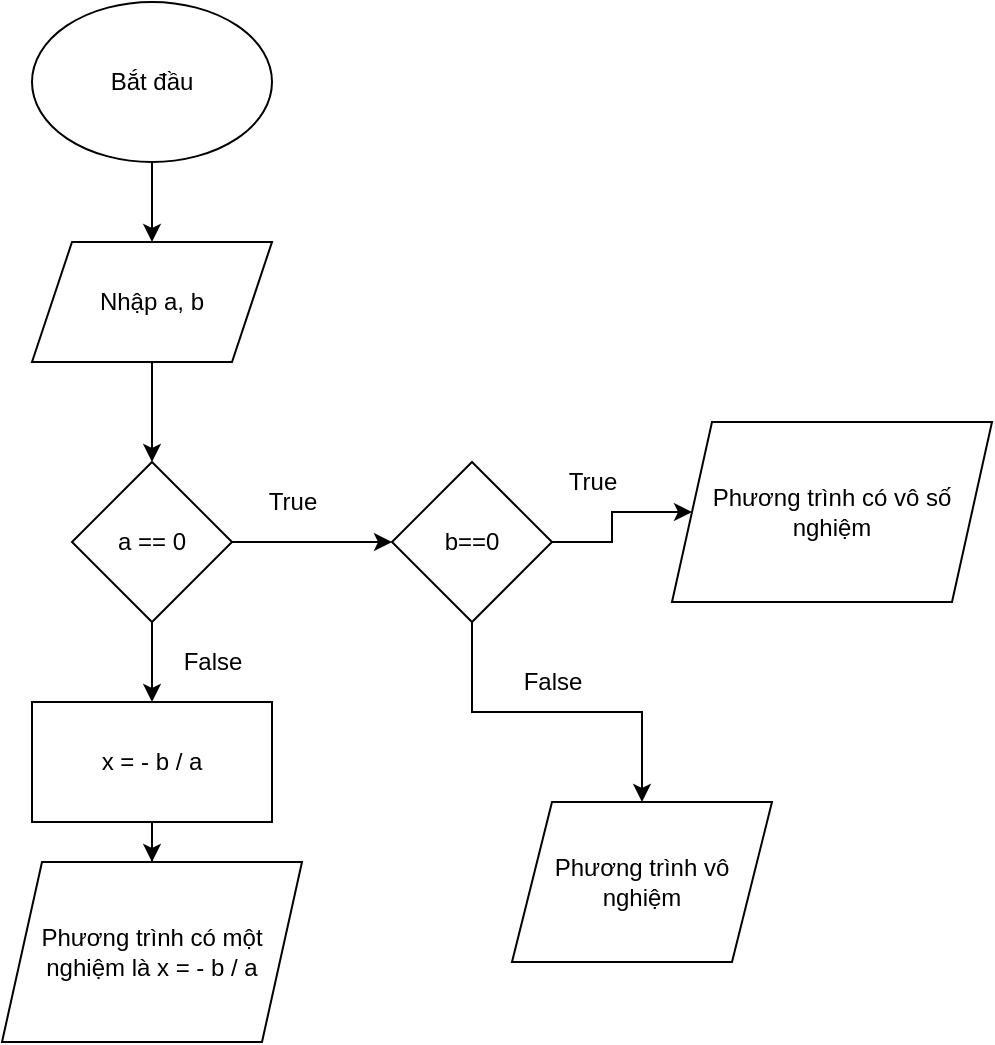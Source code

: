 <mxfile version="15.2.7" type="github">
  <diagram id="ubj5kL2r5rRX_sxs1-jX" name="Page-1">
    <mxGraphModel dx="1422" dy="794" grid="1" gridSize="10" guides="1" tooltips="1" connect="1" arrows="1" fold="1" page="1" pageScale="1" pageWidth="827" pageHeight="1169" math="0" shadow="0">
      <root>
        <mxCell id="0" />
        <mxCell id="1" parent="0" />
        <mxCell id="CR0ah9bztvhGC5T3OoMS-6" value="" style="edgeStyle=orthogonalEdgeStyle;rounded=0;orthogonalLoop=1;jettySize=auto;html=1;" edge="1" parent="1" source="CR0ah9bztvhGC5T3OoMS-1" target="CR0ah9bztvhGC5T3OoMS-5">
          <mxGeometry relative="1" as="geometry" />
        </mxCell>
        <mxCell id="CR0ah9bztvhGC5T3OoMS-1" value="Bắt đầu" style="ellipse;whiteSpace=wrap;html=1;" vertex="1" parent="1">
          <mxGeometry x="320" y="30" width="120" height="80" as="geometry" />
        </mxCell>
        <mxCell id="CR0ah9bztvhGC5T3OoMS-8" value="" style="edgeStyle=orthogonalEdgeStyle;rounded=0;orthogonalLoop=1;jettySize=auto;html=1;" edge="1" parent="1" source="CR0ah9bztvhGC5T3OoMS-5" target="CR0ah9bztvhGC5T3OoMS-7">
          <mxGeometry relative="1" as="geometry" />
        </mxCell>
        <mxCell id="CR0ah9bztvhGC5T3OoMS-5" value="Nhập a, b" style="shape=parallelogram;perimeter=parallelogramPerimeter;whiteSpace=wrap;html=1;fixedSize=1;" vertex="1" parent="1">
          <mxGeometry x="320" y="150" width="120" height="60" as="geometry" />
        </mxCell>
        <mxCell id="CR0ah9bztvhGC5T3OoMS-10" value="" style="edgeStyle=orthogonalEdgeStyle;rounded=0;orthogonalLoop=1;jettySize=auto;html=1;" edge="1" parent="1" source="CR0ah9bztvhGC5T3OoMS-7" target="CR0ah9bztvhGC5T3OoMS-9">
          <mxGeometry relative="1" as="geometry" />
        </mxCell>
        <mxCell id="CR0ah9bztvhGC5T3OoMS-24" value="" style="edgeStyle=orthogonalEdgeStyle;rounded=0;orthogonalLoop=1;jettySize=auto;html=1;" edge="1" parent="1" source="CR0ah9bztvhGC5T3OoMS-7" target="CR0ah9bztvhGC5T3OoMS-23">
          <mxGeometry relative="1" as="geometry" />
        </mxCell>
        <mxCell id="CR0ah9bztvhGC5T3OoMS-7" value="a == 0" style="rhombus;whiteSpace=wrap;html=1;" vertex="1" parent="1">
          <mxGeometry x="340" y="260" width="80" height="80" as="geometry" />
        </mxCell>
        <mxCell id="CR0ah9bztvhGC5T3OoMS-14" value="" style="edgeStyle=orthogonalEdgeStyle;rounded=0;orthogonalLoop=1;jettySize=auto;html=1;" edge="1" parent="1" source="CR0ah9bztvhGC5T3OoMS-9" target="CR0ah9bztvhGC5T3OoMS-13">
          <mxGeometry relative="1" as="geometry" />
        </mxCell>
        <mxCell id="CR0ah9bztvhGC5T3OoMS-17" value="" style="edgeStyle=orthogonalEdgeStyle;rounded=0;orthogonalLoop=1;jettySize=auto;html=1;" edge="1" parent="1" source="CR0ah9bztvhGC5T3OoMS-9" target="CR0ah9bztvhGC5T3OoMS-16">
          <mxGeometry relative="1" as="geometry" />
        </mxCell>
        <mxCell id="CR0ah9bztvhGC5T3OoMS-9" value="b==0" style="rhombus;whiteSpace=wrap;html=1;" vertex="1" parent="1">
          <mxGeometry x="500" y="260" width="80" height="80" as="geometry" />
        </mxCell>
        <mxCell id="CR0ah9bztvhGC5T3OoMS-13" value="Phương trình có vô số nghiệm" style="shape=parallelogram;perimeter=parallelogramPerimeter;whiteSpace=wrap;html=1;fixedSize=1;" vertex="1" parent="1">
          <mxGeometry x="640" y="240" width="160" height="90" as="geometry" />
        </mxCell>
        <mxCell id="CR0ah9bztvhGC5T3OoMS-15" value="True" style="text;html=1;align=center;verticalAlign=middle;resizable=0;points=[];autosize=1;strokeColor=none;fillColor=none;" vertex="1" parent="1">
          <mxGeometry x="580" y="260" width="40" height="20" as="geometry" />
        </mxCell>
        <mxCell id="CR0ah9bztvhGC5T3OoMS-16" value="Phương trình vô nghiệm" style="shape=parallelogram;perimeter=parallelogramPerimeter;whiteSpace=wrap;html=1;fixedSize=1;" vertex="1" parent="1">
          <mxGeometry x="560" y="430" width="130" height="80" as="geometry" />
        </mxCell>
        <mxCell id="CR0ah9bztvhGC5T3OoMS-18" value="False" style="text;html=1;align=center;verticalAlign=middle;resizable=0;points=[];autosize=1;strokeColor=none;fillColor=none;" vertex="1" parent="1">
          <mxGeometry x="560" y="360" width="40" height="20" as="geometry" />
        </mxCell>
        <mxCell id="CR0ah9bztvhGC5T3OoMS-19" value="True" style="text;html=1;align=center;verticalAlign=middle;resizable=0;points=[];autosize=1;strokeColor=none;fillColor=none;" vertex="1" parent="1">
          <mxGeometry x="430" y="270" width="40" height="20" as="geometry" />
        </mxCell>
        <mxCell id="CR0ah9bztvhGC5T3OoMS-22" value="False" style="text;html=1;align=center;verticalAlign=middle;resizable=0;points=[];autosize=1;strokeColor=none;fillColor=none;" vertex="1" parent="1">
          <mxGeometry x="390" y="350" width="40" height="20" as="geometry" />
        </mxCell>
        <mxCell id="CR0ah9bztvhGC5T3OoMS-26" value="" style="edgeStyle=orthogonalEdgeStyle;rounded=0;orthogonalLoop=1;jettySize=auto;html=1;" edge="1" parent="1" source="CR0ah9bztvhGC5T3OoMS-23" target="CR0ah9bztvhGC5T3OoMS-25">
          <mxGeometry relative="1" as="geometry" />
        </mxCell>
        <mxCell id="CR0ah9bztvhGC5T3OoMS-23" value="x = - b / a" style="whiteSpace=wrap;html=1;" vertex="1" parent="1">
          <mxGeometry x="320" y="380" width="120" height="60" as="geometry" />
        </mxCell>
        <mxCell id="CR0ah9bztvhGC5T3OoMS-25" value="Phương trình có một nghiệm là x = - b / a" style="shape=parallelogram;perimeter=parallelogramPerimeter;whiteSpace=wrap;html=1;fixedSize=1;" vertex="1" parent="1">
          <mxGeometry x="305" y="460" width="150" height="90" as="geometry" />
        </mxCell>
      </root>
    </mxGraphModel>
  </diagram>
</mxfile>
